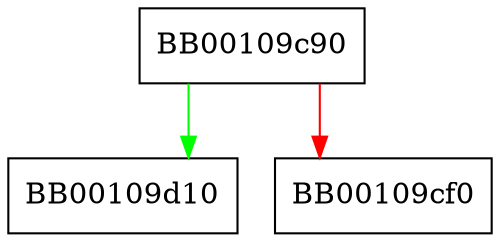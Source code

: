 digraph FUN_00109c90 {
  node [shape="box"];
  graph [splines=ortho];
  BB00109c90 -> BB00109d10 [color="green"];
  BB00109c90 -> BB00109cf0 [color="red"];
}